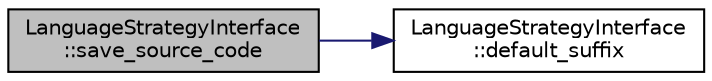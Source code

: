 digraph "LanguageStrategyInterface::save_source_code"
{
 // LATEX_PDF_SIZE
  edge [fontname="Helvetica",fontsize="10",labelfontname="Helvetica",labelfontsize="10"];
  node [fontname="Helvetica",fontsize="10",shape=record];
  rankdir="LR";
  Node23 [label="LanguageStrategyInterface\l::save_source_code",height=0.2,width=0.4,color="black", fillcolor="grey75", style="filled", fontcolor="black",tooltip=" "];
  Node23 -> Node24 [color="midnightblue",fontsize="10",style="solid",fontname="Helvetica"];
  Node24 [label="LanguageStrategyInterface\l::default_suffix",height=0.2,width=0.4,color="black", fillcolor="white", style="filled",URL="$class_language_strategy_interface.html#a4b1809305265a306856c70c25b07c8dd",tooltip=" "];
}
